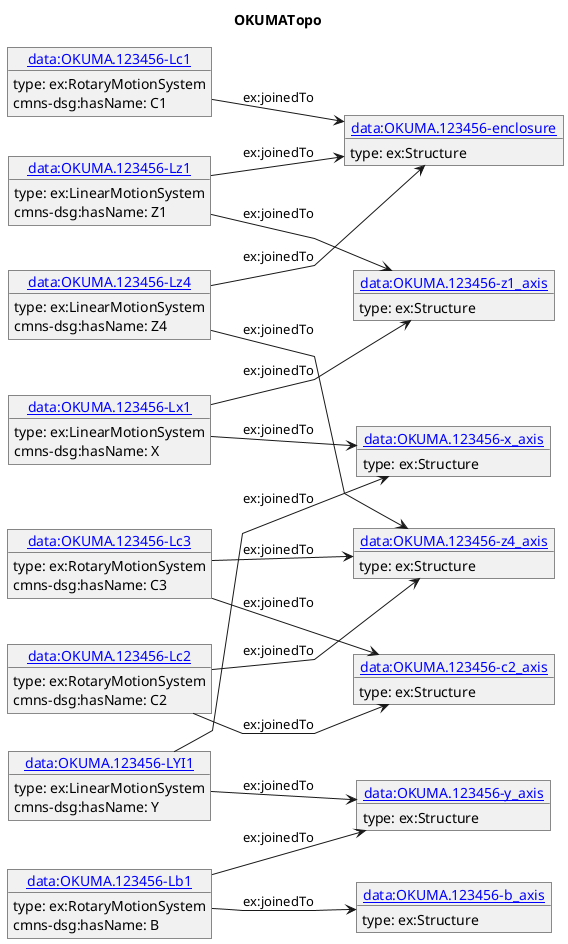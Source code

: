 @startuml
skinparam linetype polyline
left to right direction
title OKUMATopo
object "[[./OKUMA.123456-Lx1.html data:OKUMA.123456-Lx1]]" as o1 {
 type: ex:LinearMotionSystem 
}
object "[[./OKUMA.123456-z1_axis.html data:OKUMA.123456-z1_axis]]" as o2 {
 type: ex:Structure 
}
object "[[./OKUMA.123456-x_axis.html data:OKUMA.123456-x_axis]]" as o3 {
 type: ex:Structure 
}
object "[[./OKUMA.123456-LYI1.html data:OKUMA.123456-LYI1]]" as o4 {
 type: ex:LinearMotionSystem 
}
object "[[./OKUMA.123456-y_axis.html data:OKUMA.123456-y_axis]]" as o5 {
 type: ex:Structure 
}
object "[[./OKUMA.123456-Lz1.html data:OKUMA.123456-Lz1]]" as o6 {
 type: ex:LinearMotionSystem 
}
object "[[./OKUMA.123456-enclosure.html data:OKUMA.123456-enclosure]]" as o7 {
 type: ex:Structure 
}
object "[[./OKUMA.123456-Lb1.html data:OKUMA.123456-Lb1]]" as o8 {
 type: ex:RotaryMotionSystem 
}
object "[[./OKUMA.123456-b_axis.html data:OKUMA.123456-b_axis]]" as o9 {
 type: ex:Structure 
}
object "[[./OKUMA.123456-Lc1.html data:OKUMA.123456-Lc1]]" as o10 {
 type: ex:RotaryMotionSystem 
}
object "[[./OKUMA.123456-Lz4.html data:OKUMA.123456-Lz4]]" as o11 {
 type: ex:LinearMotionSystem 
}
object "[[./OKUMA.123456-z4_axis.html data:OKUMA.123456-z4_axis]]" as o12 {
 type: ex:Structure 
}
object "[[./OKUMA.123456-Lc2.html data:OKUMA.123456-Lc2]]" as o13 {
 type: ex:RotaryMotionSystem 
}
object "[[./OKUMA.123456-c2_axis.html data:OKUMA.123456-c2_axis]]" as o14 {
 type: ex:Structure 
}
object "[[./OKUMA.123456-Lc3.html data:OKUMA.123456-Lc3]]" as o15 {
 type: ex:RotaryMotionSystem 
}
o1 --> o2 : ex:joinedTo
o1 : cmns-dsg:hasName: X
o1 --> o3 : ex:joinedTo
o4 --> o3 : ex:joinedTo
o4 : cmns-dsg:hasName: Y
o4 --> o5 : ex:joinedTo
o6 --> o7 : ex:joinedTo
o6 : cmns-dsg:hasName: Z1
o6 --> o2 : ex:joinedTo
o8 --> o5 : ex:joinedTo
o8 : cmns-dsg:hasName: B
o8 --> o9 : ex:joinedTo
o10 --> o7 : ex:joinedTo
o10 : cmns-dsg:hasName: C1
o11 --> o7 : ex:joinedTo
o11 : cmns-dsg:hasName: Z4
o11 --> o12 : ex:joinedTo
o13 --> o12 : ex:joinedTo
o13 : cmns-dsg:hasName: C2
o13 --> o14 : ex:joinedTo
o15 --> o12 : ex:joinedTo
o15 : cmns-dsg:hasName: C3
o15 --> o14 : ex:joinedTo
@enduml
